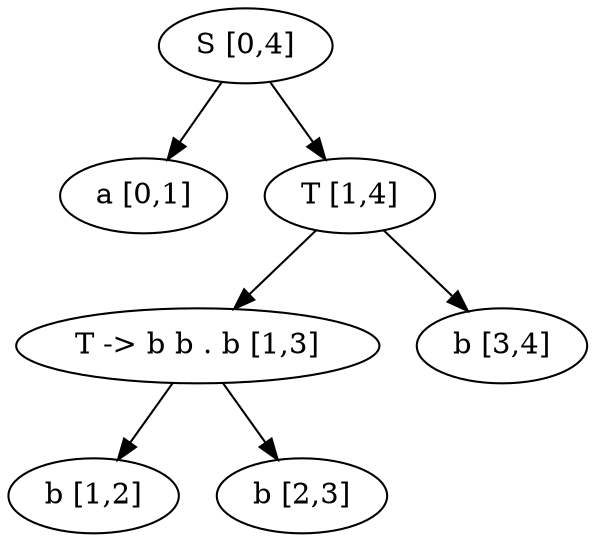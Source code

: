 digraph tree1 {
        "S [0,4]" -> "a [0,1]";
        "S [0,4]" -> "T [1,4]";
        "T [1,4]" -> "T -> b b . b [1,3]";
        "T -> b b . b [1,3]" -> "b [1,2]";
        "T -> b b . b [1,3]" -> "b [2,3]";
        "T [1,4]" -> "b [3,4]";
}